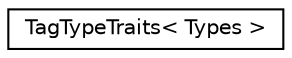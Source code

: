 digraph "Graphical Class Hierarchy"
{
 // LATEX_PDF_SIZE
  edge [fontname="Helvetica",fontsize="10",labelfontname="Helvetica",labelfontsize="10"];
  node [fontname="Helvetica",fontsize="10",shape=record];
  rankdir="LR";
  Node0 [label="TagTypeTraits\< Types \>",height=0.2,width=0.4,color="black", fillcolor="white", style="filled",URL="$struct_tag_type_traits.html",tooltip=" "];
}
